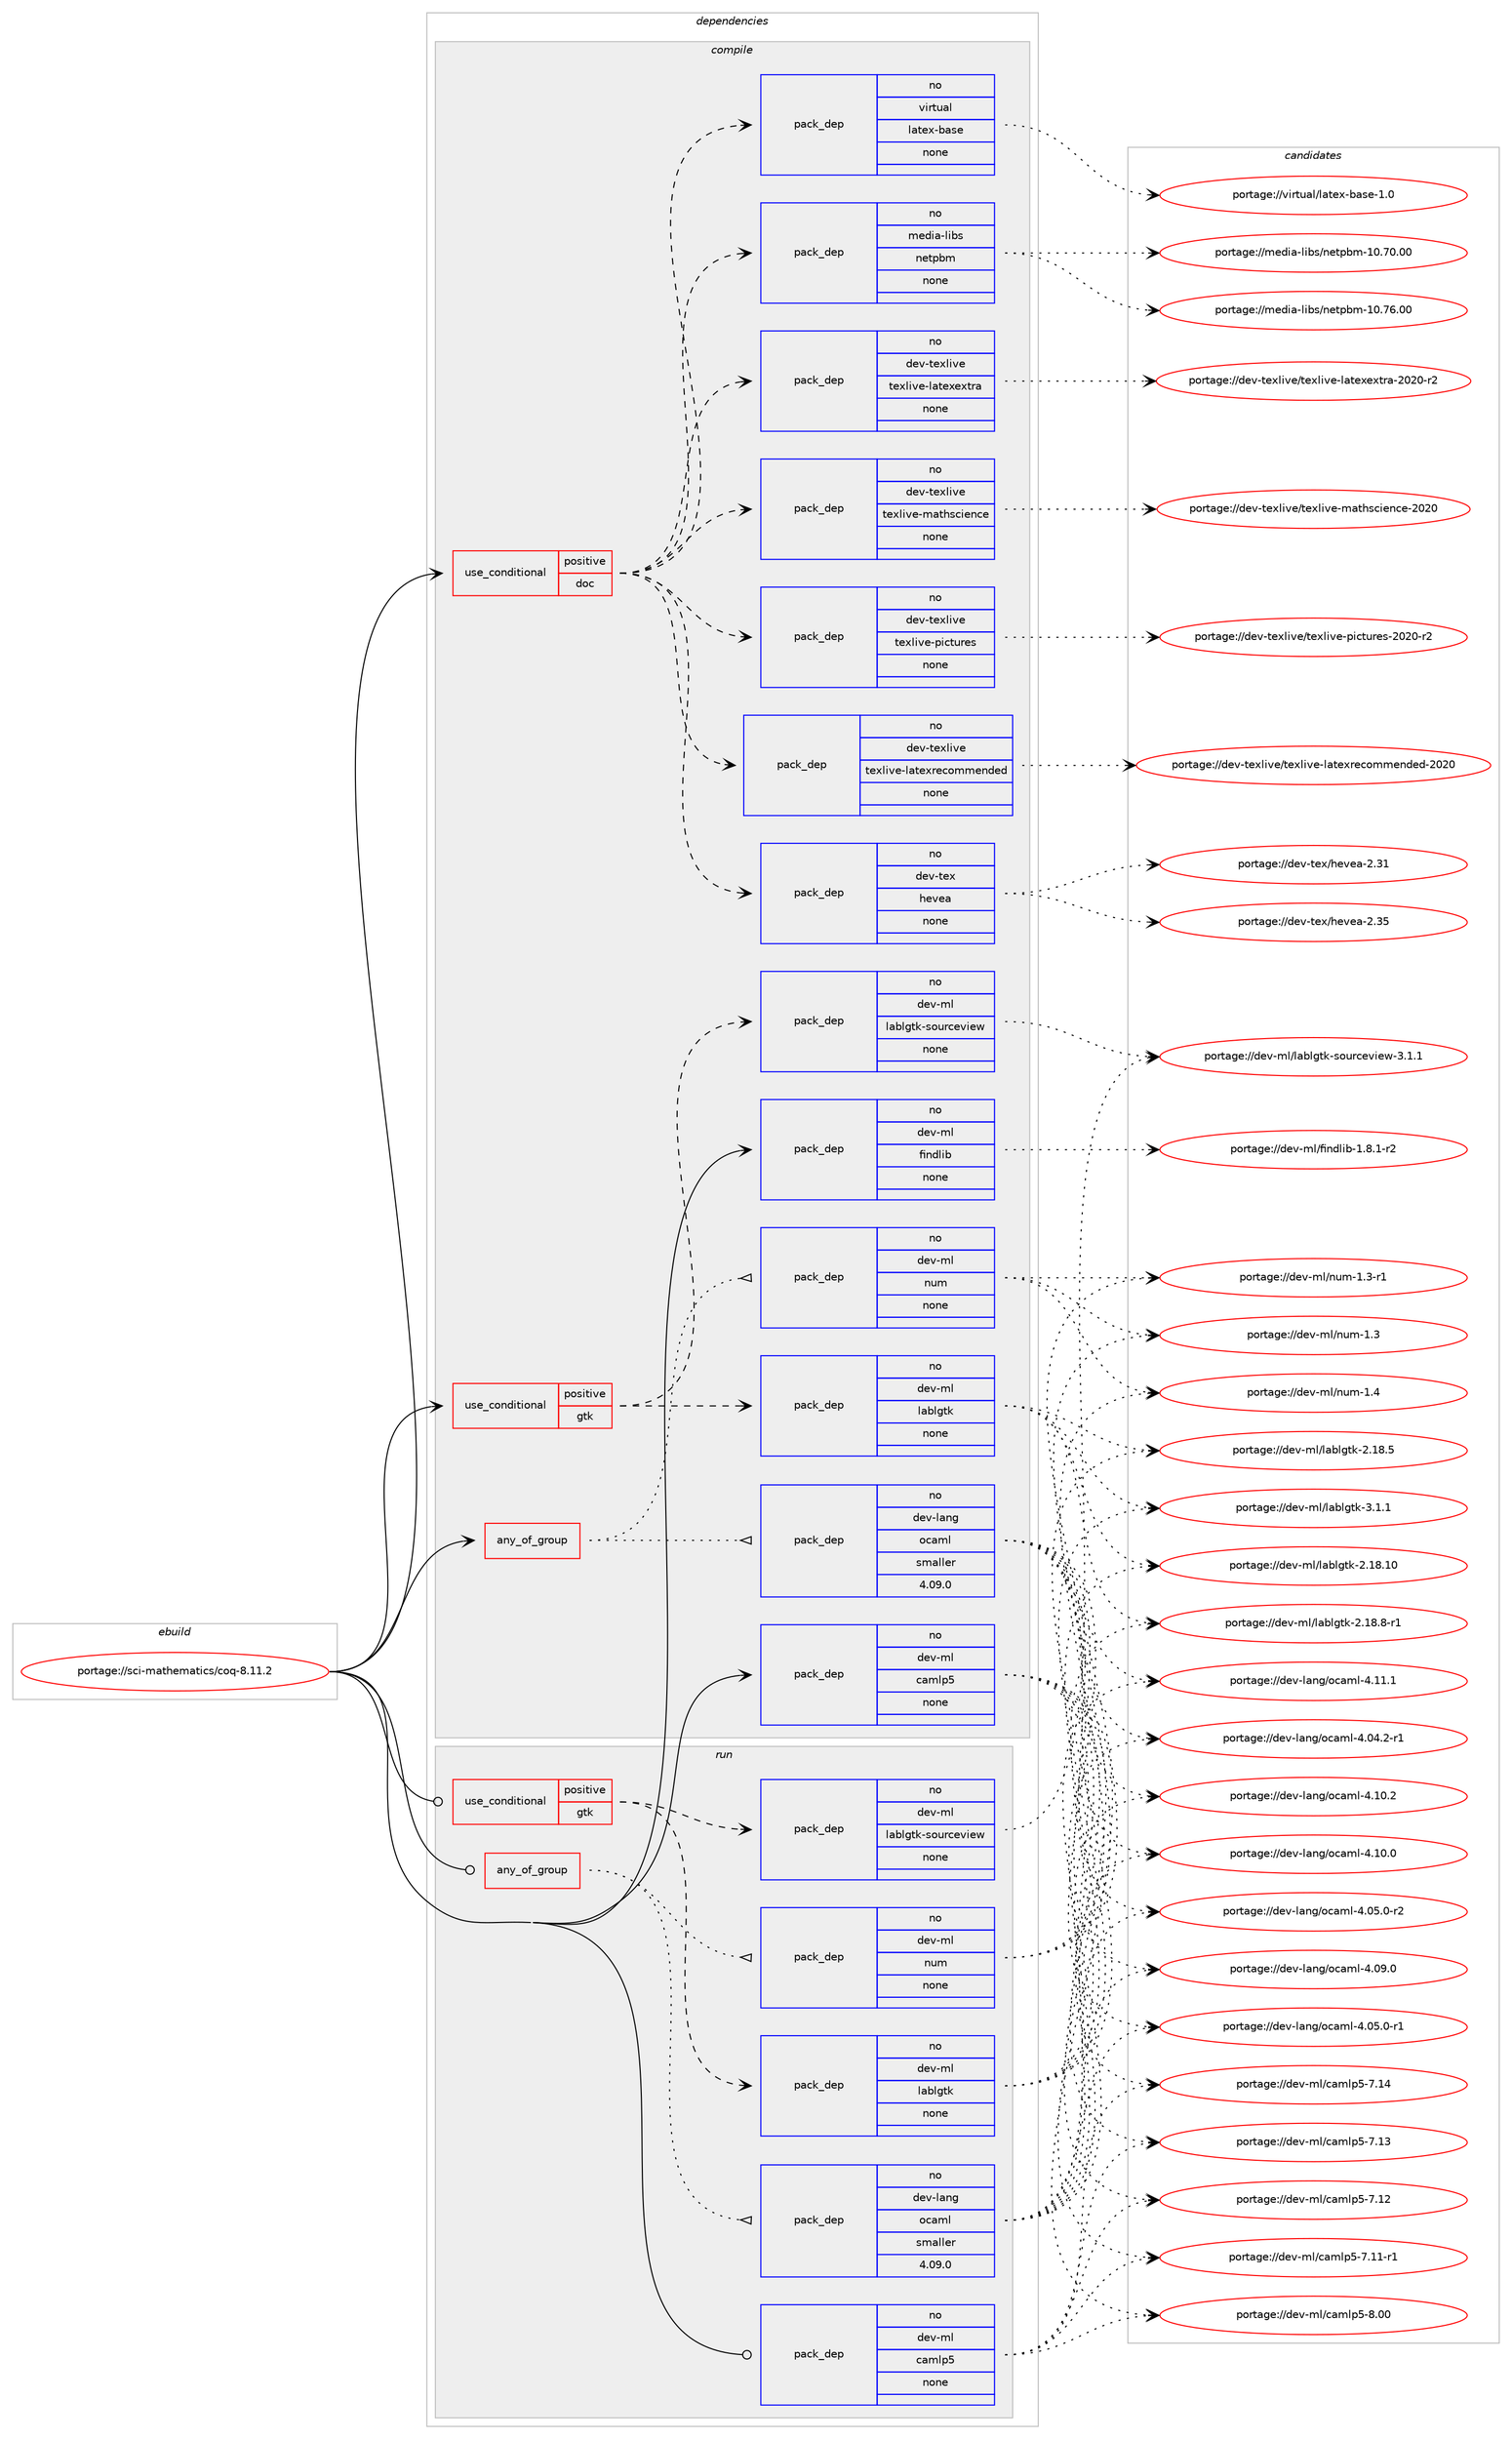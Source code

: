 digraph prolog {

# *************
# Graph options
# *************

newrank=true;
concentrate=true;
compound=true;
graph [rankdir=LR,fontname=Helvetica,fontsize=10,ranksep=1.5];#, ranksep=2.5, nodesep=0.2];
edge  [arrowhead=vee];
node  [fontname=Helvetica,fontsize=10];

# **********
# The ebuild
# **********

subgraph cluster_leftcol {
color=gray;
rank=same;
label=<<i>ebuild</i>>;
id [label="portage://sci-mathematics/coq-8.11.2", color=red, width=4, href="../sci-mathematics/coq-8.11.2.svg"];
}

# ****************
# The dependencies
# ****************

subgraph cluster_midcol {
color=gray;
label=<<i>dependencies</i>>;
subgraph cluster_compile {
fillcolor="#eeeeee";
style=filled;
label=<<i>compile</i>>;
subgraph any70 {
dependency7971 [label=<<TABLE BORDER="0" CELLBORDER="1" CELLSPACING="0" CELLPADDING="4"><TR><TD CELLPADDING="10">any_of_group</TD></TR></TABLE>>, shape=none, color=red];subgraph pack5612 {
dependency7972 [label=<<TABLE BORDER="0" CELLBORDER="1" CELLSPACING="0" CELLPADDING="4" WIDTH="220"><TR><TD ROWSPAN="6" CELLPADDING="30">pack_dep</TD></TR><TR><TD WIDTH="110">no</TD></TR><TR><TD>dev-ml</TD></TR><TR><TD>num</TD></TR><TR><TD>none</TD></TR><TR><TD></TD></TR></TABLE>>, shape=none, color=blue];
}
dependency7971:e -> dependency7972:w [weight=20,style="dotted",arrowhead="oinv"];
subgraph pack5613 {
dependency7973 [label=<<TABLE BORDER="0" CELLBORDER="1" CELLSPACING="0" CELLPADDING="4" WIDTH="220"><TR><TD ROWSPAN="6" CELLPADDING="30">pack_dep</TD></TR><TR><TD WIDTH="110">no</TD></TR><TR><TD>dev-lang</TD></TR><TR><TD>ocaml</TD></TR><TR><TD>smaller</TD></TR><TR><TD>4.09.0</TD></TR></TABLE>>, shape=none, color=blue];
}
dependency7971:e -> dependency7973:w [weight=20,style="dotted",arrowhead="oinv"];
}
id:e -> dependency7971:w [weight=20,style="solid",arrowhead="vee"];
subgraph cond2280 {
dependency7974 [label=<<TABLE BORDER="0" CELLBORDER="1" CELLSPACING="0" CELLPADDING="4"><TR><TD ROWSPAN="3" CELLPADDING="10">use_conditional</TD></TR><TR><TD>positive</TD></TR><TR><TD>doc</TD></TR></TABLE>>, shape=none, color=red];
subgraph pack5614 {
dependency7975 [label=<<TABLE BORDER="0" CELLBORDER="1" CELLSPACING="0" CELLPADDING="4" WIDTH="220"><TR><TD ROWSPAN="6" CELLPADDING="30">pack_dep</TD></TR><TR><TD WIDTH="110">no</TD></TR><TR><TD>media-libs</TD></TR><TR><TD>netpbm</TD></TR><TR><TD>none</TD></TR><TR><TD></TD></TR></TABLE>>, shape=none, color=blue];
}
dependency7974:e -> dependency7975:w [weight=20,style="dashed",arrowhead="vee"];
subgraph pack5615 {
dependency7976 [label=<<TABLE BORDER="0" CELLBORDER="1" CELLSPACING="0" CELLPADDING="4" WIDTH="220"><TR><TD ROWSPAN="6" CELLPADDING="30">pack_dep</TD></TR><TR><TD WIDTH="110">no</TD></TR><TR><TD>virtual</TD></TR><TR><TD>latex-base</TD></TR><TR><TD>none</TD></TR><TR><TD></TD></TR></TABLE>>, shape=none, color=blue];
}
dependency7974:e -> dependency7976:w [weight=20,style="dashed",arrowhead="vee"];
subgraph pack5616 {
dependency7977 [label=<<TABLE BORDER="0" CELLBORDER="1" CELLSPACING="0" CELLPADDING="4" WIDTH="220"><TR><TD ROWSPAN="6" CELLPADDING="30">pack_dep</TD></TR><TR><TD WIDTH="110">no</TD></TR><TR><TD>dev-tex</TD></TR><TR><TD>hevea</TD></TR><TR><TD>none</TD></TR><TR><TD></TD></TR></TABLE>>, shape=none, color=blue];
}
dependency7974:e -> dependency7977:w [weight=20,style="dashed",arrowhead="vee"];
subgraph pack5617 {
dependency7978 [label=<<TABLE BORDER="0" CELLBORDER="1" CELLSPACING="0" CELLPADDING="4" WIDTH="220"><TR><TD ROWSPAN="6" CELLPADDING="30">pack_dep</TD></TR><TR><TD WIDTH="110">no</TD></TR><TR><TD>dev-texlive</TD></TR><TR><TD>texlive-latexrecommended</TD></TR><TR><TD>none</TD></TR><TR><TD></TD></TR></TABLE>>, shape=none, color=blue];
}
dependency7974:e -> dependency7978:w [weight=20,style="dashed",arrowhead="vee"];
subgraph pack5618 {
dependency7979 [label=<<TABLE BORDER="0" CELLBORDER="1" CELLSPACING="0" CELLPADDING="4" WIDTH="220"><TR><TD ROWSPAN="6" CELLPADDING="30">pack_dep</TD></TR><TR><TD WIDTH="110">no</TD></TR><TR><TD>dev-texlive</TD></TR><TR><TD>texlive-pictures</TD></TR><TR><TD>none</TD></TR><TR><TD></TD></TR></TABLE>>, shape=none, color=blue];
}
dependency7974:e -> dependency7979:w [weight=20,style="dashed",arrowhead="vee"];
subgraph pack5619 {
dependency7980 [label=<<TABLE BORDER="0" CELLBORDER="1" CELLSPACING="0" CELLPADDING="4" WIDTH="220"><TR><TD ROWSPAN="6" CELLPADDING="30">pack_dep</TD></TR><TR><TD WIDTH="110">no</TD></TR><TR><TD>dev-texlive</TD></TR><TR><TD>texlive-mathscience</TD></TR><TR><TD>none</TD></TR><TR><TD></TD></TR></TABLE>>, shape=none, color=blue];
}
dependency7974:e -> dependency7980:w [weight=20,style="dashed",arrowhead="vee"];
subgraph pack5620 {
dependency7981 [label=<<TABLE BORDER="0" CELLBORDER="1" CELLSPACING="0" CELLPADDING="4" WIDTH="220"><TR><TD ROWSPAN="6" CELLPADDING="30">pack_dep</TD></TR><TR><TD WIDTH="110">no</TD></TR><TR><TD>dev-texlive</TD></TR><TR><TD>texlive-latexextra</TD></TR><TR><TD>none</TD></TR><TR><TD></TD></TR></TABLE>>, shape=none, color=blue];
}
dependency7974:e -> dependency7981:w [weight=20,style="dashed",arrowhead="vee"];
}
id:e -> dependency7974:w [weight=20,style="solid",arrowhead="vee"];
subgraph cond2281 {
dependency7982 [label=<<TABLE BORDER="0" CELLBORDER="1" CELLSPACING="0" CELLPADDING="4"><TR><TD ROWSPAN="3" CELLPADDING="10">use_conditional</TD></TR><TR><TD>positive</TD></TR><TR><TD>gtk</TD></TR></TABLE>>, shape=none, color=red];
subgraph pack5621 {
dependency7983 [label=<<TABLE BORDER="0" CELLBORDER="1" CELLSPACING="0" CELLPADDING="4" WIDTH="220"><TR><TD ROWSPAN="6" CELLPADDING="30">pack_dep</TD></TR><TR><TD WIDTH="110">no</TD></TR><TR><TD>dev-ml</TD></TR><TR><TD>lablgtk</TD></TR><TR><TD>none</TD></TR><TR><TD></TD></TR></TABLE>>, shape=none, color=blue];
}
dependency7982:e -> dependency7983:w [weight=20,style="dashed",arrowhead="vee"];
subgraph pack5622 {
dependency7984 [label=<<TABLE BORDER="0" CELLBORDER="1" CELLSPACING="0" CELLPADDING="4" WIDTH="220"><TR><TD ROWSPAN="6" CELLPADDING="30">pack_dep</TD></TR><TR><TD WIDTH="110">no</TD></TR><TR><TD>dev-ml</TD></TR><TR><TD>lablgtk-sourceview</TD></TR><TR><TD>none</TD></TR><TR><TD></TD></TR></TABLE>>, shape=none, color=blue];
}
dependency7982:e -> dependency7984:w [weight=20,style="dashed",arrowhead="vee"];
}
id:e -> dependency7982:w [weight=20,style="solid",arrowhead="vee"];
subgraph pack5623 {
dependency7985 [label=<<TABLE BORDER="0" CELLBORDER="1" CELLSPACING="0" CELLPADDING="4" WIDTH="220"><TR><TD ROWSPAN="6" CELLPADDING="30">pack_dep</TD></TR><TR><TD WIDTH="110">no</TD></TR><TR><TD>dev-ml</TD></TR><TR><TD>camlp5</TD></TR><TR><TD>none</TD></TR><TR><TD></TD></TR></TABLE>>, shape=none, color=blue];
}
id:e -> dependency7985:w [weight=20,style="solid",arrowhead="vee"];
subgraph pack5624 {
dependency7986 [label=<<TABLE BORDER="0" CELLBORDER="1" CELLSPACING="0" CELLPADDING="4" WIDTH="220"><TR><TD ROWSPAN="6" CELLPADDING="30">pack_dep</TD></TR><TR><TD WIDTH="110">no</TD></TR><TR><TD>dev-ml</TD></TR><TR><TD>findlib</TD></TR><TR><TD>none</TD></TR><TR><TD></TD></TR></TABLE>>, shape=none, color=blue];
}
id:e -> dependency7986:w [weight=20,style="solid",arrowhead="vee"];
}
subgraph cluster_compileandrun {
fillcolor="#eeeeee";
style=filled;
label=<<i>compile and run</i>>;
}
subgraph cluster_run {
fillcolor="#eeeeee";
style=filled;
label=<<i>run</i>>;
subgraph any71 {
dependency7987 [label=<<TABLE BORDER="0" CELLBORDER="1" CELLSPACING="0" CELLPADDING="4"><TR><TD CELLPADDING="10">any_of_group</TD></TR></TABLE>>, shape=none, color=red];subgraph pack5625 {
dependency7988 [label=<<TABLE BORDER="0" CELLBORDER="1" CELLSPACING="0" CELLPADDING="4" WIDTH="220"><TR><TD ROWSPAN="6" CELLPADDING="30">pack_dep</TD></TR><TR><TD WIDTH="110">no</TD></TR><TR><TD>dev-ml</TD></TR><TR><TD>num</TD></TR><TR><TD>none</TD></TR><TR><TD></TD></TR></TABLE>>, shape=none, color=blue];
}
dependency7987:e -> dependency7988:w [weight=20,style="dotted",arrowhead="oinv"];
subgraph pack5626 {
dependency7989 [label=<<TABLE BORDER="0" CELLBORDER="1" CELLSPACING="0" CELLPADDING="4" WIDTH="220"><TR><TD ROWSPAN="6" CELLPADDING="30">pack_dep</TD></TR><TR><TD WIDTH="110">no</TD></TR><TR><TD>dev-lang</TD></TR><TR><TD>ocaml</TD></TR><TR><TD>smaller</TD></TR><TR><TD>4.09.0</TD></TR></TABLE>>, shape=none, color=blue];
}
dependency7987:e -> dependency7989:w [weight=20,style="dotted",arrowhead="oinv"];
}
id:e -> dependency7987:w [weight=20,style="solid",arrowhead="odot"];
subgraph cond2282 {
dependency7990 [label=<<TABLE BORDER="0" CELLBORDER="1" CELLSPACING="0" CELLPADDING="4"><TR><TD ROWSPAN="3" CELLPADDING="10">use_conditional</TD></TR><TR><TD>positive</TD></TR><TR><TD>gtk</TD></TR></TABLE>>, shape=none, color=red];
subgraph pack5627 {
dependency7991 [label=<<TABLE BORDER="0" CELLBORDER="1" CELLSPACING="0" CELLPADDING="4" WIDTH="220"><TR><TD ROWSPAN="6" CELLPADDING="30">pack_dep</TD></TR><TR><TD WIDTH="110">no</TD></TR><TR><TD>dev-ml</TD></TR><TR><TD>lablgtk</TD></TR><TR><TD>none</TD></TR><TR><TD></TD></TR></TABLE>>, shape=none, color=blue];
}
dependency7990:e -> dependency7991:w [weight=20,style="dashed",arrowhead="vee"];
subgraph pack5628 {
dependency7992 [label=<<TABLE BORDER="0" CELLBORDER="1" CELLSPACING="0" CELLPADDING="4" WIDTH="220"><TR><TD ROWSPAN="6" CELLPADDING="30">pack_dep</TD></TR><TR><TD WIDTH="110">no</TD></TR><TR><TD>dev-ml</TD></TR><TR><TD>lablgtk-sourceview</TD></TR><TR><TD>none</TD></TR><TR><TD></TD></TR></TABLE>>, shape=none, color=blue];
}
dependency7990:e -> dependency7992:w [weight=20,style="dashed",arrowhead="vee"];
}
id:e -> dependency7990:w [weight=20,style="solid",arrowhead="odot"];
subgraph pack5629 {
dependency7993 [label=<<TABLE BORDER="0" CELLBORDER="1" CELLSPACING="0" CELLPADDING="4" WIDTH="220"><TR><TD ROWSPAN="6" CELLPADDING="30">pack_dep</TD></TR><TR><TD WIDTH="110">no</TD></TR><TR><TD>dev-ml</TD></TR><TR><TD>camlp5</TD></TR><TR><TD>none</TD></TR><TR><TD></TD></TR></TABLE>>, shape=none, color=blue];
}
id:e -> dependency7993:w [weight=20,style="solid",arrowhead="odot"];
}
}

# **************
# The candidates
# **************

subgraph cluster_choices {
rank=same;
color=gray;
label=<<i>candidates</i>>;

subgraph choice5612 {
color=black;
nodesep=1;
choice100101118451091084711011710945494652 [label="portage://dev-ml/num-1.4", color=red, width=4,href="../dev-ml/num-1.4.svg"];
choice1001011184510910847110117109454946514511449 [label="portage://dev-ml/num-1.3-r1", color=red, width=4,href="../dev-ml/num-1.3-r1.svg"];
choice100101118451091084711011710945494651 [label="portage://dev-ml/num-1.3", color=red, width=4,href="../dev-ml/num-1.3.svg"];
dependency7972:e -> choice100101118451091084711011710945494652:w [style=dotted,weight="100"];
dependency7972:e -> choice1001011184510910847110117109454946514511449:w [style=dotted,weight="100"];
dependency7972:e -> choice100101118451091084711011710945494651:w [style=dotted,weight="100"];
}
subgraph choice5613 {
color=black;
nodesep=1;
choice100101118451089711010347111999710910845524649494649 [label="portage://dev-lang/ocaml-4.11.1", color=red, width=4,href="../dev-lang/ocaml-4.11.1.svg"];
choice100101118451089711010347111999710910845524649484650 [label="portage://dev-lang/ocaml-4.10.2", color=red, width=4,href="../dev-lang/ocaml-4.10.2.svg"];
choice100101118451089711010347111999710910845524649484648 [label="portage://dev-lang/ocaml-4.10.0", color=red, width=4,href="../dev-lang/ocaml-4.10.0.svg"];
choice100101118451089711010347111999710910845524648574648 [label="portage://dev-lang/ocaml-4.09.0", color=red, width=4,href="../dev-lang/ocaml-4.09.0.svg"];
choice1001011184510897110103471119997109108455246485346484511450 [label="portage://dev-lang/ocaml-4.05.0-r2", color=red, width=4,href="../dev-lang/ocaml-4.05.0-r2.svg"];
choice1001011184510897110103471119997109108455246485346484511449 [label="portage://dev-lang/ocaml-4.05.0-r1", color=red, width=4,href="../dev-lang/ocaml-4.05.0-r1.svg"];
choice1001011184510897110103471119997109108455246485246504511449 [label="portage://dev-lang/ocaml-4.04.2-r1", color=red, width=4,href="../dev-lang/ocaml-4.04.2-r1.svg"];
dependency7973:e -> choice100101118451089711010347111999710910845524649494649:w [style=dotted,weight="100"];
dependency7973:e -> choice100101118451089711010347111999710910845524649484650:w [style=dotted,weight="100"];
dependency7973:e -> choice100101118451089711010347111999710910845524649484648:w [style=dotted,weight="100"];
dependency7973:e -> choice100101118451089711010347111999710910845524648574648:w [style=dotted,weight="100"];
dependency7973:e -> choice1001011184510897110103471119997109108455246485346484511450:w [style=dotted,weight="100"];
dependency7973:e -> choice1001011184510897110103471119997109108455246485346484511449:w [style=dotted,weight="100"];
dependency7973:e -> choice1001011184510897110103471119997109108455246485246504511449:w [style=dotted,weight="100"];
}
subgraph choice5614 {
color=black;
nodesep=1;
choice1091011001059745108105981154711010111611298109454948465554464848 [label="portage://media-libs/netpbm-10.76.00", color=red, width=4,href="../media-libs/netpbm-10.76.00.svg"];
choice1091011001059745108105981154711010111611298109454948465548464848 [label="portage://media-libs/netpbm-10.70.00", color=red, width=4,href="../media-libs/netpbm-10.70.00.svg"];
dependency7975:e -> choice1091011001059745108105981154711010111611298109454948465554464848:w [style=dotted,weight="100"];
dependency7975:e -> choice1091011001059745108105981154711010111611298109454948465548464848:w [style=dotted,weight="100"];
}
subgraph choice5615 {
color=black;
nodesep=1;
choice11810511411611797108471089711610112045989711510145494648 [label="portage://virtual/latex-base-1.0", color=red, width=4,href="../virtual/latex-base-1.0.svg"];
dependency7976:e -> choice11810511411611797108471089711610112045989711510145494648:w [style=dotted,weight="100"];
}
subgraph choice5616 {
color=black;
nodesep=1;
choice1001011184511610112047104101118101974550465153 [label="portage://dev-tex/hevea-2.35", color=red, width=4,href="../dev-tex/hevea-2.35.svg"];
choice1001011184511610112047104101118101974550465149 [label="portage://dev-tex/hevea-2.31", color=red, width=4,href="../dev-tex/hevea-2.31.svg"];
dependency7977:e -> choice1001011184511610112047104101118101974550465153:w [style=dotted,weight="100"];
dependency7977:e -> choice1001011184511610112047104101118101974550465149:w [style=dotted,weight="100"];
}
subgraph choice5617 {
color=black;
nodesep=1;
choice10010111845116101120108105118101471161011201081051181014510897116101120114101991111091091011101001011004550485048 [label="portage://dev-texlive/texlive-latexrecommended-2020", color=red, width=4,href="../dev-texlive/texlive-latexrecommended-2020.svg"];
dependency7978:e -> choice10010111845116101120108105118101471161011201081051181014510897116101120114101991111091091011101001011004550485048:w [style=dotted,weight="100"];
}
subgraph choice5618 {
color=black;
nodesep=1;
choice1001011184511610112010810511810147116101120108105118101451121059911611711410111545504850484511450 [label="portage://dev-texlive/texlive-pictures-2020-r2", color=red, width=4,href="../dev-texlive/texlive-pictures-2020-r2.svg"];
dependency7979:e -> choice1001011184511610112010810511810147116101120108105118101451121059911611711410111545504850484511450:w [style=dotted,weight="100"];
}
subgraph choice5619 {
color=black;
nodesep=1;
choice1001011184511610112010810511810147116101120108105118101451099711610411599105101110991014550485048 [label="portage://dev-texlive/texlive-mathscience-2020", color=red, width=4,href="../dev-texlive/texlive-mathscience-2020.svg"];
dependency7980:e -> choice1001011184511610112010810511810147116101120108105118101451099711610411599105101110991014550485048:w [style=dotted,weight="100"];
}
subgraph choice5620 {
color=black;
nodesep=1;
choice100101118451161011201081051181014711610112010810511810145108971161011201011201161149745504850484511450 [label="portage://dev-texlive/texlive-latexextra-2020-r2", color=red, width=4,href="../dev-texlive/texlive-latexextra-2020-r2.svg"];
dependency7981:e -> choice100101118451161011201081051181014711610112010810511810145108971161011201011201161149745504850484511450:w [style=dotted,weight="100"];
}
subgraph choice5621 {
color=black;
nodesep=1;
choice10010111845109108471089798108103116107455146494649 [label="portage://dev-ml/lablgtk-3.1.1", color=red, width=4,href="../dev-ml/lablgtk-3.1.1.svg"];
choice10010111845109108471089798108103116107455046495646564511449 [label="portage://dev-ml/lablgtk-2.18.8-r1", color=red, width=4,href="../dev-ml/lablgtk-2.18.8-r1.svg"];
choice1001011184510910847108979810810311610745504649564653 [label="portage://dev-ml/lablgtk-2.18.5", color=red, width=4,href="../dev-ml/lablgtk-2.18.5.svg"];
choice100101118451091084710897981081031161074550464956464948 [label="portage://dev-ml/lablgtk-2.18.10", color=red, width=4,href="../dev-ml/lablgtk-2.18.10.svg"];
dependency7983:e -> choice10010111845109108471089798108103116107455146494649:w [style=dotted,weight="100"];
dependency7983:e -> choice10010111845109108471089798108103116107455046495646564511449:w [style=dotted,weight="100"];
dependency7983:e -> choice1001011184510910847108979810810311610745504649564653:w [style=dotted,weight="100"];
dependency7983:e -> choice100101118451091084710897981081031161074550464956464948:w [style=dotted,weight="100"];
}
subgraph choice5622 {
color=black;
nodesep=1;
choice100101118451091084710897981081031161074511511111711499101118105101119455146494649 [label="portage://dev-ml/lablgtk-sourceview-3.1.1", color=red, width=4,href="../dev-ml/lablgtk-sourceview-3.1.1.svg"];
dependency7984:e -> choice100101118451091084710897981081031161074511511111711499101118105101119455146494649:w [style=dotted,weight="100"];
}
subgraph choice5623 {
color=black;
nodesep=1;
choice10010111845109108479997109108112534556464848 [label="portage://dev-ml/camlp5-8.00", color=red, width=4,href="../dev-ml/camlp5-8.00.svg"];
choice10010111845109108479997109108112534555464952 [label="portage://dev-ml/camlp5-7.14", color=red, width=4,href="../dev-ml/camlp5-7.14.svg"];
choice10010111845109108479997109108112534555464951 [label="portage://dev-ml/camlp5-7.13", color=red, width=4,href="../dev-ml/camlp5-7.13.svg"];
choice10010111845109108479997109108112534555464950 [label="portage://dev-ml/camlp5-7.12", color=red, width=4,href="../dev-ml/camlp5-7.12.svg"];
choice100101118451091084799971091081125345554649494511449 [label="portage://dev-ml/camlp5-7.11-r1", color=red, width=4,href="../dev-ml/camlp5-7.11-r1.svg"];
dependency7985:e -> choice10010111845109108479997109108112534556464848:w [style=dotted,weight="100"];
dependency7985:e -> choice10010111845109108479997109108112534555464952:w [style=dotted,weight="100"];
dependency7985:e -> choice10010111845109108479997109108112534555464951:w [style=dotted,weight="100"];
dependency7985:e -> choice10010111845109108479997109108112534555464950:w [style=dotted,weight="100"];
dependency7985:e -> choice100101118451091084799971091081125345554649494511449:w [style=dotted,weight="100"];
}
subgraph choice5624 {
color=black;
nodesep=1;
choice1001011184510910847102105110100108105984549465646494511450 [label="portage://dev-ml/findlib-1.8.1-r2", color=red, width=4,href="../dev-ml/findlib-1.8.1-r2.svg"];
dependency7986:e -> choice1001011184510910847102105110100108105984549465646494511450:w [style=dotted,weight="100"];
}
subgraph choice5625 {
color=black;
nodesep=1;
choice100101118451091084711011710945494652 [label="portage://dev-ml/num-1.4", color=red, width=4,href="../dev-ml/num-1.4.svg"];
choice1001011184510910847110117109454946514511449 [label="portage://dev-ml/num-1.3-r1", color=red, width=4,href="../dev-ml/num-1.3-r1.svg"];
choice100101118451091084711011710945494651 [label="portage://dev-ml/num-1.3", color=red, width=4,href="../dev-ml/num-1.3.svg"];
dependency7988:e -> choice100101118451091084711011710945494652:w [style=dotted,weight="100"];
dependency7988:e -> choice1001011184510910847110117109454946514511449:w [style=dotted,weight="100"];
dependency7988:e -> choice100101118451091084711011710945494651:w [style=dotted,weight="100"];
}
subgraph choice5626 {
color=black;
nodesep=1;
choice100101118451089711010347111999710910845524649494649 [label="portage://dev-lang/ocaml-4.11.1", color=red, width=4,href="../dev-lang/ocaml-4.11.1.svg"];
choice100101118451089711010347111999710910845524649484650 [label="portage://dev-lang/ocaml-4.10.2", color=red, width=4,href="../dev-lang/ocaml-4.10.2.svg"];
choice100101118451089711010347111999710910845524649484648 [label="portage://dev-lang/ocaml-4.10.0", color=red, width=4,href="../dev-lang/ocaml-4.10.0.svg"];
choice100101118451089711010347111999710910845524648574648 [label="portage://dev-lang/ocaml-4.09.0", color=red, width=4,href="../dev-lang/ocaml-4.09.0.svg"];
choice1001011184510897110103471119997109108455246485346484511450 [label="portage://dev-lang/ocaml-4.05.0-r2", color=red, width=4,href="../dev-lang/ocaml-4.05.0-r2.svg"];
choice1001011184510897110103471119997109108455246485346484511449 [label="portage://dev-lang/ocaml-4.05.0-r1", color=red, width=4,href="../dev-lang/ocaml-4.05.0-r1.svg"];
choice1001011184510897110103471119997109108455246485246504511449 [label="portage://dev-lang/ocaml-4.04.2-r1", color=red, width=4,href="../dev-lang/ocaml-4.04.2-r1.svg"];
dependency7989:e -> choice100101118451089711010347111999710910845524649494649:w [style=dotted,weight="100"];
dependency7989:e -> choice100101118451089711010347111999710910845524649484650:w [style=dotted,weight="100"];
dependency7989:e -> choice100101118451089711010347111999710910845524649484648:w [style=dotted,weight="100"];
dependency7989:e -> choice100101118451089711010347111999710910845524648574648:w [style=dotted,weight="100"];
dependency7989:e -> choice1001011184510897110103471119997109108455246485346484511450:w [style=dotted,weight="100"];
dependency7989:e -> choice1001011184510897110103471119997109108455246485346484511449:w [style=dotted,weight="100"];
dependency7989:e -> choice1001011184510897110103471119997109108455246485246504511449:w [style=dotted,weight="100"];
}
subgraph choice5627 {
color=black;
nodesep=1;
choice10010111845109108471089798108103116107455146494649 [label="portage://dev-ml/lablgtk-3.1.1", color=red, width=4,href="../dev-ml/lablgtk-3.1.1.svg"];
choice10010111845109108471089798108103116107455046495646564511449 [label="portage://dev-ml/lablgtk-2.18.8-r1", color=red, width=4,href="../dev-ml/lablgtk-2.18.8-r1.svg"];
choice1001011184510910847108979810810311610745504649564653 [label="portage://dev-ml/lablgtk-2.18.5", color=red, width=4,href="../dev-ml/lablgtk-2.18.5.svg"];
choice100101118451091084710897981081031161074550464956464948 [label="portage://dev-ml/lablgtk-2.18.10", color=red, width=4,href="../dev-ml/lablgtk-2.18.10.svg"];
dependency7991:e -> choice10010111845109108471089798108103116107455146494649:w [style=dotted,weight="100"];
dependency7991:e -> choice10010111845109108471089798108103116107455046495646564511449:w [style=dotted,weight="100"];
dependency7991:e -> choice1001011184510910847108979810810311610745504649564653:w [style=dotted,weight="100"];
dependency7991:e -> choice100101118451091084710897981081031161074550464956464948:w [style=dotted,weight="100"];
}
subgraph choice5628 {
color=black;
nodesep=1;
choice100101118451091084710897981081031161074511511111711499101118105101119455146494649 [label="portage://dev-ml/lablgtk-sourceview-3.1.1", color=red, width=4,href="../dev-ml/lablgtk-sourceview-3.1.1.svg"];
dependency7992:e -> choice100101118451091084710897981081031161074511511111711499101118105101119455146494649:w [style=dotted,weight="100"];
}
subgraph choice5629 {
color=black;
nodesep=1;
choice10010111845109108479997109108112534556464848 [label="portage://dev-ml/camlp5-8.00", color=red, width=4,href="../dev-ml/camlp5-8.00.svg"];
choice10010111845109108479997109108112534555464952 [label="portage://dev-ml/camlp5-7.14", color=red, width=4,href="../dev-ml/camlp5-7.14.svg"];
choice10010111845109108479997109108112534555464951 [label="portage://dev-ml/camlp5-7.13", color=red, width=4,href="../dev-ml/camlp5-7.13.svg"];
choice10010111845109108479997109108112534555464950 [label="portage://dev-ml/camlp5-7.12", color=red, width=4,href="../dev-ml/camlp5-7.12.svg"];
choice100101118451091084799971091081125345554649494511449 [label="portage://dev-ml/camlp5-7.11-r1", color=red, width=4,href="../dev-ml/camlp5-7.11-r1.svg"];
dependency7993:e -> choice10010111845109108479997109108112534556464848:w [style=dotted,weight="100"];
dependency7993:e -> choice10010111845109108479997109108112534555464952:w [style=dotted,weight="100"];
dependency7993:e -> choice10010111845109108479997109108112534555464951:w [style=dotted,weight="100"];
dependency7993:e -> choice10010111845109108479997109108112534555464950:w [style=dotted,weight="100"];
dependency7993:e -> choice100101118451091084799971091081125345554649494511449:w [style=dotted,weight="100"];
}
}

}

